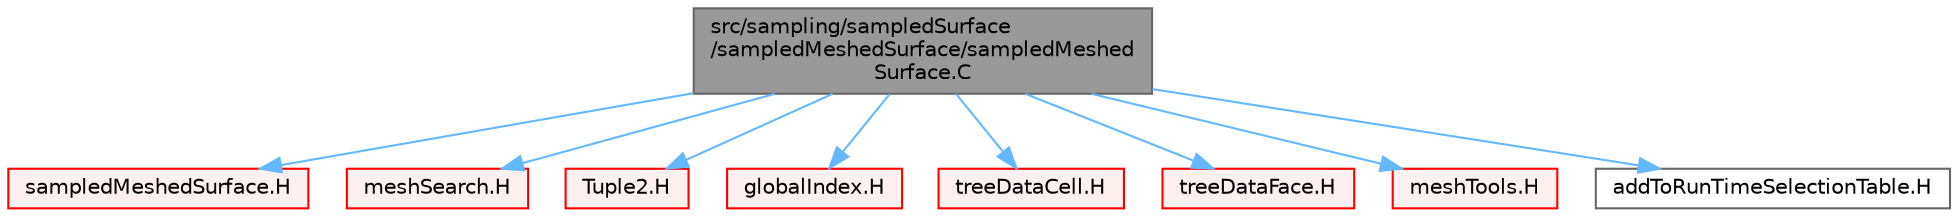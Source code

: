 digraph "src/sampling/sampledSurface/sampledMeshedSurface/sampledMeshedSurface.C"
{
 // LATEX_PDF_SIZE
  bgcolor="transparent";
  edge [fontname=Helvetica,fontsize=10,labelfontname=Helvetica,labelfontsize=10];
  node [fontname=Helvetica,fontsize=10,shape=box,height=0.2,width=0.4];
  Node1 [id="Node000001",label="src/sampling/sampledSurface\l/sampledMeshedSurface/sampledMeshed\lSurface.C",height=0.2,width=0.4,color="gray40", fillcolor="grey60", style="filled", fontcolor="black",tooltip=" "];
  Node1 -> Node2 [id="edge1_Node000001_Node000002",color="steelblue1",style="solid",tooltip=" "];
  Node2 [id="Node000002",label="sampledMeshedSurface.H",height=0.2,width=0.4,color="red", fillcolor="#FFF0F0", style="filled",URL="$sampledMeshedSurface_8H.html",tooltip=" "];
  Node1 -> Node428 [id="edge2_Node000001_Node000428",color="steelblue1",style="solid",tooltip=" "];
  Node428 [id="Node000428",label="meshSearch.H",height=0.2,width=0.4,color="red", fillcolor="#FFF0F0", style="filled",URL="$meshSearch_8H.html",tooltip=" "];
  Node1 -> Node173 [id="edge3_Node000001_Node000173",color="steelblue1",style="solid",tooltip=" "];
  Node173 [id="Node000173",label="Tuple2.H",height=0.2,width=0.4,color="red", fillcolor="#FFF0F0", style="filled",URL="$Tuple2_8H.html",tooltip=" "];
  Node1 -> Node415 [id="edge4_Node000001_Node000415",color="steelblue1",style="solid",tooltip=" "];
  Node415 [id="Node000415",label="globalIndex.H",height=0.2,width=0.4,color="red", fillcolor="#FFF0F0", style="filled",URL="$globalIndex_8H.html",tooltip=" "];
  Node1 -> Node430 [id="edge5_Node000001_Node000430",color="steelblue1",style="solid",tooltip=" "];
  Node430 [id="Node000430",label="treeDataCell.H",height=0.2,width=0.4,color="red", fillcolor="#FFF0F0", style="filled",URL="$treeDataCell_8H.html",tooltip=" "];
  Node1 -> Node433 [id="edge6_Node000001_Node000433",color="steelblue1",style="solid",tooltip=" "];
  Node433 [id="Node000433",label="treeDataFace.H",height=0.2,width=0.4,color="red", fillcolor="#FFF0F0", style="filled",URL="$treeDataFace_8H.html",tooltip=" "];
  Node1 -> Node436 [id="edge7_Node000001_Node000436",color="steelblue1",style="solid",tooltip=" "];
  Node436 [id="Node000436",label="meshTools.H",height=0.2,width=0.4,color="red", fillcolor="#FFF0F0", style="filled",URL="$meshTools_8H.html",tooltip=" "];
  Node1 -> Node437 [id="edge8_Node000001_Node000437",color="steelblue1",style="solid",tooltip=" "];
  Node437 [id="Node000437",label="addToRunTimeSelectionTable.H",height=0.2,width=0.4,color="grey40", fillcolor="white", style="filled",URL="$addToRunTimeSelectionTable_8H.html",tooltip="Macros for easy insertion into run-time selection tables."];
}
